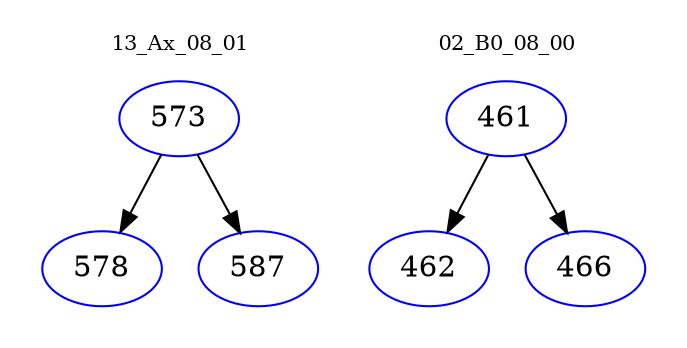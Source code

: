digraph{
subgraph cluster_0 {
color = white
label = "13_Ax_08_01";
fontsize=10;
T0_573 [label="573", color="blue"]
T0_573 -> T0_578 [color="black"]
T0_578 [label="578", color="blue"]
T0_573 -> T0_587 [color="black"]
T0_587 [label="587", color="blue"]
}
subgraph cluster_1 {
color = white
label = "02_B0_08_00";
fontsize=10;
T1_461 [label="461", color="blue"]
T1_461 -> T1_462 [color="black"]
T1_462 [label="462", color="blue"]
T1_461 -> T1_466 [color="black"]
T1_466 [label="466", color="blue"]
}
}

